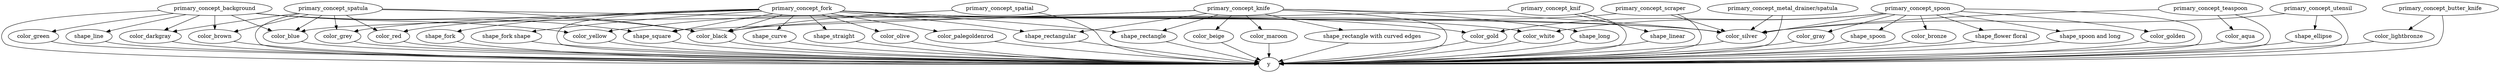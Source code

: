 strict digraph  {
primary_concept_background;
y;
color_green;
primary_concept_fork;
color_silver;
primary_concept_knife;
color_beige;
primary_concept_spatula;
color_black;
color_red;
"primary_concept_metal_drainer/spatula";
color_blue;
primary_concept_spoon;
color_gold;
color_yellow;
shape_curve;
shape_straight;
primary_concept_teaspoon;
"shape_rectangle with curved edges";
shape_rectangle;
color_brown;
shape_square;
primary_concept_butter_knife;
color_lightbronze;
shape_rectangular;
color_maroon;
color_olive;
color_palegoldenrod;
color_aqua;
primary_concept_spatial;
color_gray;
shape_spoon;
shape_fork;
primary_concept_knif;
shape_linear;
"shape_fork shape";
color_grey;
color_bronze;
"shape_flower floral";
shape_long;
color_darkgray;
primary_concept_scraper;
color_white;
"shape_spoon and long";
shape_line;
color_golden;
primary_concept_utensil;
shape_ellipse;
primary_concept_background -> y;
primary_concept_background -> color_green;
primary_concept_background -> color_black;
primary_concept_background -> color_blue;
primary_concept_background -> color_yellow;
primary_concept_background -> color_brown;
primary_concept_background -> shape_square;
primary_concept_background -> color_darkgray;
primary_concept_background -> shape_line;
color_green -> y;
primary_concept_fork -> y;
primary_concept_fork -> color_silver;
primary_concept_fork -> color_black;
primary_concept_fork -> shape_curve;
primary_concept_fork -> shape_straight;
primary_concept_fork -> shape_rectangular;
primary_concept_fork -> color_olive;
primary_concept_fork -> shape_square;
primary_concept_fork -> color_palegoldenrod;
primary_concept_fork -> shape_fork;
primary_concept_fork -> color_red;
primary_concept_fork -> color_gold;
primary_concept_fork -> "shape_fork shape";
primary_concept_fork -> color_grey;
primary_concept_fork -> color_white;
primary_concept_fork -> shape_rectangle;
color_silver -> y;
primary_concept_knife -> y;
primary_concept_knife -> color_beige;
primary_concept_knife -> color_silver;
primary_concept_knife -> "shape_rectangle with curved edges";
primary_concept_knife -> shape_rectangle;
primary_concept_knife -> shape_rectangular;
primary_concept_knife -> color_maroon;
primary_concept_knife -> shape_square;
primary_concept_knife -> shape_long;
primary_concept_knife -> color_yellow;
color_beige -> y;
primary_concept_spatula -> y;
primary_concept_spatula -> color_silver;
primary_concept_spatula -> color_red;
primary_concept_spatula -> color_black;
primary_concept_spatula -> color_grey;
primary_concept_spatula -> color_blue;
primary_concept_spatula -> color_brown;
primary_concept_spatula -> color_darkgray;
color_black -> y;
color_red -> y;
"primary_concept_metal_drainer/spatula" -> y;
"primary_concept_metal_drainer/spatula" -> color_silver;
color_blue -> y;
primary_concept_spoon -> y;
primary_concept_spoon -> color_gold;
primary_concept_spoon -> color_silver;
primary_concept_spoon -> color_gray;
primary_concept_spoon -> shape_spoon;
primary_concept_spoon -> color_bronze;
primary_concept_spoon -> "shape_flower floral";
primary_concept_spoon -> color_white;
primary_concept_spoon -> "shape_spoon and long";
primary_concept_spoon -> color_golden;
color_gold -> y;
color_yellow -> y;
shape_curve -> y;
shape_straight -> y;
primary_concept_teaspoon -> y;
primary_concept_teaspoon -> color_silver;
primary_concept_teaspoon -> color_aqua;
"shape_rectangle with curved edges" -> y;
shape_rectangle -> y;
color_brown -> y;
shape_square -> y;
primary_concept_butter_knife -> y;
primary_concept_butter_knife -> color_lightbronze;
color_lightbronze -> y;
shape_rectangular -> y;
color_maroon -> y;
color_olive -> y;
color_palegoldenrod -> y;
color_aqua -> y;
primary_concept_spatial -> y;
primary_concept_spatial -> color_black;
color_gray -> y;
shape_spoon -> y;
shape_fork -> y;
primary_concept_knif -> y;
primary_concept_knif -> color_blue;
primary_concept_knif -> shape_linear;
shape_linear -> y;
"shape_fork shape" -> y;
color_grey -> y;
color_bronze -> y;
"shape_flower floral" -> y;
shape_long -> y;
color_darkgray -> y;
primary_concept_scraper -> y;
primary_concept_scraper -> color_silver;
primary_concept_scraper -> color_black;
color_white -> y;
"shape_spoon and long" -> y;
shape_line -> y;
color_golden -> y;
primary_concept_utensil -> y;
primary_concept_utensil -> color_silver;
primary_concept_utensil -> shape_ellipse;
shape_ellipse -> y;
}

